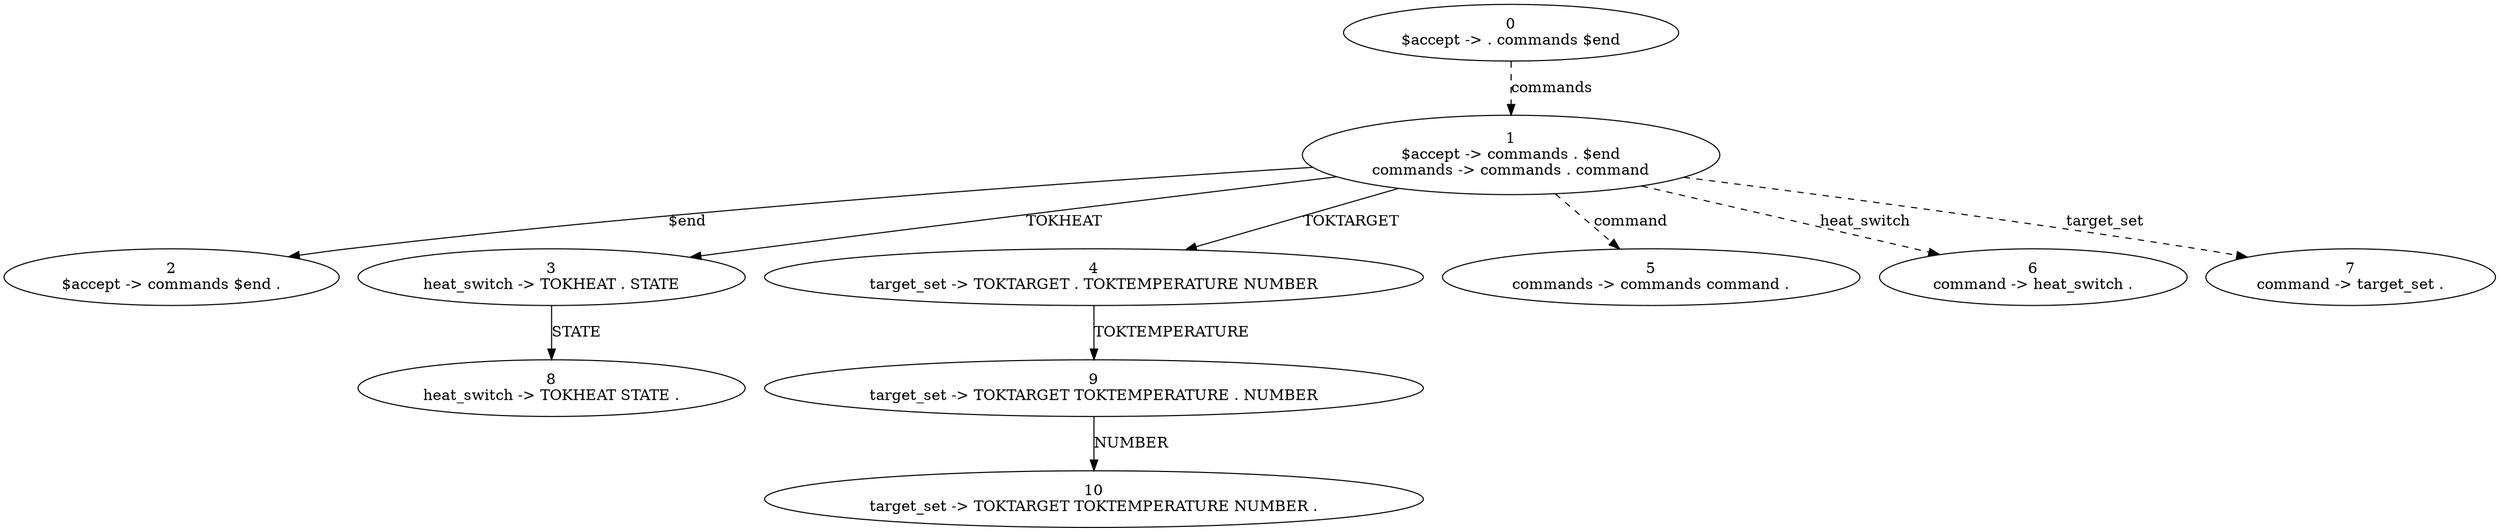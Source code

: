 // Generated by GNU Bison 2.5.
// Report bugs to <bug-bison@gnu.org>.
// Home page: <http://www.gnu.org/software/bison/>.

digraph "example4.y"
{
  0 [label="0\n$accept -> . commands $end"]
  0 -> 1 [style=dashed label="commands"]
  1 [label="1\n$accept -> commands . $end\ncommands -> commands . command"]
  1 -> 2 [style=solid label="$end"]
  1 -> 3 [style=solid label="TOKHEAT"]
  1 -> 4 [style=solid label="TOKTARGET"]
  1 -> 5 [style=dashed label="command"]
  1 -> 6 [style=dashed label="heat_switch"]
  1 -> 7 [style=dashed label="target_set"]
  2 [label="2\n$accept -> commands $end ."]
  3 [label="3\nheat_switch -> TOKHEAT . STATE"]
  3 -> 8 [style=solid label="STATE"]
  4 [label="4\ntarget_set -> TOKTARGET . TOKTEMPERATURE NUMBER"]
  4 -> 9 [style=solid label="TOKTEMPERATURE"]
  5 [label="5\ncommands -> commands command ."]
  6 [label="6\ncommand -> heat_switch ."]
  7 [label="7\ncommand -> target_set ."]
  8 [label="8\nheat_switch -> TOKHEAT STATE ."]
  9 [label="9\ntarget_set -> TOKTARGET TOKTEMPERATURE . NUMBER"]
  9 -> 10 [style=solid label="NUMBER"]
  10 [label="10\ntarget_set -> TOKTARGET TOKTEMPERATURE NUMBER ."]
}
